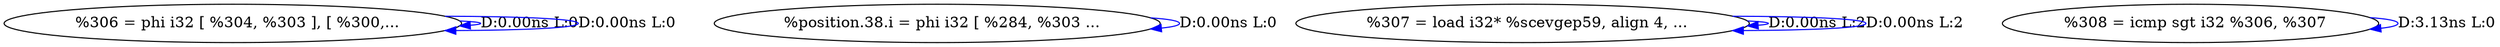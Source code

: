 digraph {
Node0x2873530[label="  %306 = phi i32 [ %304, %303 ], [ %300,..."];
Node0x2873530 -> Node0x2873530[label="D:0.00ns L:0",color=blue];
Node0x2873530 -> Node0x2873530[label="D:0.00ns L:0",color=blue];
Node0x2873610[label="  %position.38.i = phi i32 [ %284, %303 ..."];
Node0x2873610 -> Node0x2873610[label="D:0.00ns L:0",color=blue];
Node0x28736f0[label="  %307 = load i32* %scevgep59, align 4, ..."];
Node0x28736f0 -> Node0x28736f0[label="D:0.00ns L:2",color=blue];
Node0x28736f0 -> Node0x28736f0[label="D:0.00ns L:2",color=blue];
Node0x28737d0[label="  %308 = icmp sgt i32 %306, %307"];
Node0x28737d0 -> Node0x28737d0[label="D:3.13ns L:0",color=blue];
}
